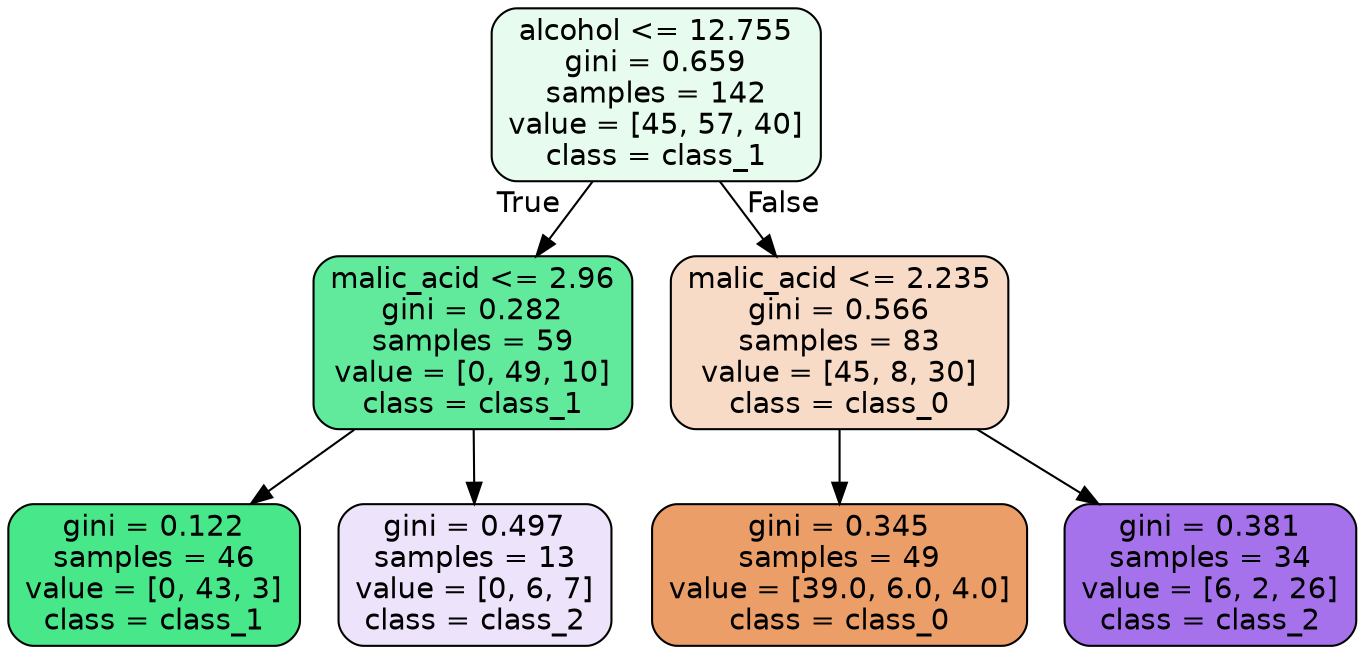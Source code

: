 digraph Tree {
node [shape=box, style="filled, rounded", color="black", fontname="helvetica"] ;
edge [fontname="helvetica"] ;
0 [label="alcohol <= 12.755\ngini = 0.659\nsamples = 142\nvalue = [45, 57, 40]\nclass = class_1", fillcolor="#e7fcef"] ;
1 [label="malic_acid <= 2.96\ngini = 0.282\nsamples = 59\nvalue = [0, 49, 10]\nclass = class_1", fillcolor="#61ea9b"] ;
0 -> 1 [labeldistance=2.5, labelangle=45, headlabel="True"] ;
2 [label="gini = 0.122\nsamples = 46\nvalue = [0, 43, 3]\nclass = class_1", fillcolor="#47e78a"] ;
1 -> 2 ;
3 [label="gini = 0.497\nsamples = 13\nvalue = [0, 6, 7]\nclass = class_2", fillcolor="#ede3fb"] ;
1 -> 3 ;
4 [label="malic_acid <= 2.235\ngini = 0.566\nsamples = 83\nvalue = [45, 8, 30]\nclass = class_0", fillcolor="#f8dbc7"] ;
0 -> 4 [labeldistance=2.5, labelangle=-45, headlabel="False"] ;
5 [label="gini = 0.345\nsamples = 49\nvalue = [39.0, 6.0, 4.0]\nclass = class_0", fillcolor="#eb9e67"] ;
4 -> 5 ;
6 [label="gini = 0.381\nsamples = 34\nvalue = [6, 2, 26]\nclass = class_2", fillcolor="#a572ec"] ;
4 -> 6 ;
}